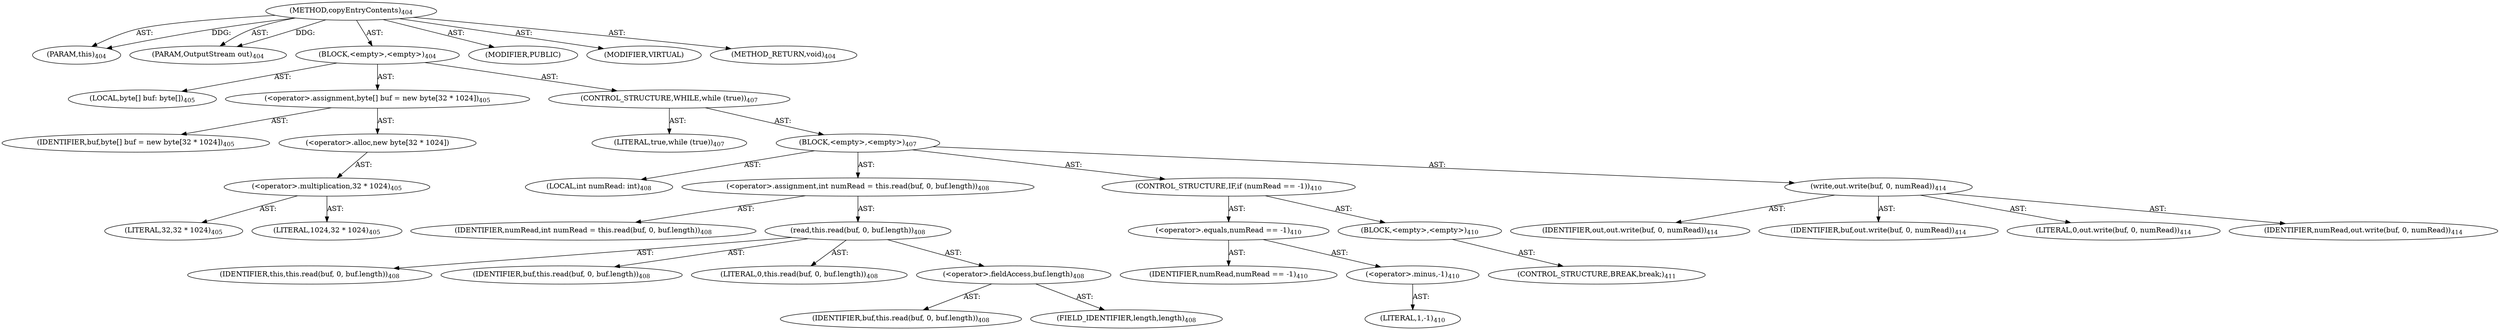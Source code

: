 digraph "copyEntryContents" {  
"111669149711" [label = <(METHOD,copyEntryContents)<SUB>404</SUB>> ]
"115964117001" [label = <(PARAM,this)<SUB>404</SUB>> ]
"115964117021" [label = <(PARAM,OutputStream out)<SUB>404</SUB>> ]
"25769803822" [label = <(BLOCK,&lt;empty&gt;,&lt;empty&gt;)<SUB>404</SUB>> ]
"94489280531" [label = <(LOCAL,byte[] buf: byte[])<SUB>405</SUB>> ]
"30064771321" [label = <(&lt;operator&gt;.assignment,byte[] buf = new byte[32 * 1024])<SUB>405</SUB>> ]
"68719476945" [label = <(IDENTIFIER,buf,byte[] buf = new byte[32 * 1024])<SUB>405</SUB>> ]
"30064771322" [label = <(&lt;operator&gt;.alloc,new byte[32 * 1024])> ]
"30064771323" [label = <(&lt;operator&gt;.multiplication,32 * 1024)<SUB>405</SUB>> ]
"90194313283" [label = <(LITERAL,32,32 * 1024)<SUB>405</SUB>> ]
"90194313284" [label = <(LITERAL,1024,32 * 1024)<SUB>405</SUB>> ]
"47244640286" [label = <(CONTROL_STRUCTURE,WHILE,while (true))<SUB>407</SUB>> ]
"90194313285" [label = <(LITERAL,true,while (true))<SUB>407</SUB>> ]
"25769803823" [label = <(BLOCK,&lt;empty&gt;,&lt;empty&gt;)<SUB>407</SUB>> ]
"94489280532" [label = <(LOCAL,int numRead: int)<SUB>408</SUB>> ]
"30064771324" [label = <(&lt;operator&gt;.assignment,int numRead = this.read(buf, 0, buf.length))<SUB>408</SUB>> ]
"68719476946" [label = <(IDENTIFIER,numRead,int numRead = this.read(buf, 0, buf.length))<SUB>408</SUB>> ]
"30064771325" [label = <(read,this.read(buf, 0, buf.length))<SUB>408</SUB>> ]
"68719476798" [label = <(IDENTIFIER,this,this.read(buf, 0, buf.length))<SUB>408</SUB>> ]
"68719476947" [label = <(IDENTIFIER,buf,this.read(buf, 0, buf.length))<SUB>408</SUB>> ]
"90194313286" [label = <(LITERAL,0,this.read(buf, 0, buf.length))<SUB>408</SUB>> ]
"30064771326" [label = <(&lt;operator&gt;.fieldAccess,buf.length)<SUB>408</SUB>> ]
"68719476948" [label = <(IDENTIFIER,buf,this.read(buf, 0, buf.length))<SUB>408</SUB>> ]
"55834574927" [label = <(FIELD_IDENTIFIER,length,length)<SUB>408</SUB>> ]
"47244640287" [label = <(CONTROL_STRUCTURE,IF,if (numRead == -1))<SUB>410</SUB>> ]
"30064771327" [label = <(&lt;operator&gt;.equals,numRead == -1)<SUB>410</SUB>> ]
"68719476949" [label = <(IDENTIFIER,numRead,numRead == -1)<SUB>410</SUB>> ]
"30064771328" [label = <(&lt;operator&gt;.minus,-1)<SUB>410</SUB>> ]
"90194313287" [label = <(LITERAL,1,-1)<SUB>410</SUB>> ]
"25769803824" [label = <(BLOCK,&lt;empty&gt;,&lt;empty&gt;)<SUB>410</SUB>> ]
"47244640288" [label = <(CONTROL_STRUCTURE,BREAK,break;)<SUB>411</SUB>> ]
"30064771329" [label = <(write,out.write(buf, 0, numRead))<SUB>414</SUB>> ]
"68719476950" [label = <(IDENTIFIER,out,out.write(buf, 0, numRead))<SUB>414</SUB>> ]
"68719476951" [label = <(IDENTIFIER,buf,out.write(buf, 0, numRead))<SUB>414</SUB>> ]
"90194313288" [label = <(LITERAL,0,out.write(buf, 0, numRead))<SUB>414</SUB>> ]
"68719476952" [label = <(IDENTIFIER,numRead,out.write(buf, 0, numRead))<SUB>414</SUB>> ]
"133143986215" [label = <(MODIFIER,PUBLIC)> ]
"133143986216" [label = <(MODIFIER,VIRTUAL)> ]
"128849018895" [label = <(METHOD_RETURN,void)<SUB>404</SUB>> ]
  "111669149711" -> "115964117001"  [ label = "AST: "] 
  "111669149711" -> "115964117021"  [ label = "AST: "] 
  "111669149711" -> "25769803822"  [ label = "AST: "] 
  "111669149711" -> "133143986215"  [ label = "AST: "] 
  "111669149711" -> "133143986216"  [ label = "AST: "] 
  "111669149711" -> "128849018895"  [ label = "AST: "] 
  "25769803822" -> "94489280531"  [ label = "AST: "] 
  "25769803822" -> "30064771321"  [ label = "AST: "] 
  "25769803822" -> "47244640286"  [ label = "AST: "] 
  "30064771321" -> "68719476945"  [ label = "AST: "] 
  "30064771321" -> "30064771322"  [ label = "AST: "] 
  "30064771322" -> "30064771323"  [ label = "AST: "] 
  "30064771323" -> "90194313283"  [ label = "AST: "] 
  "30064771323" -> "90194313284"  [ label = "AST: "] 
  "47244640286" -> "90194313285"  [ label = "AST: "] 
  "47244640286" -> "25769803823"  [ label = "AST: "] 
  "25769803823" -> "94489280532"  [ label = "AST: "] 
  "25769803823" -> "30064771324"  [ label = "AST: "] 
  "25769803823" -> "47244640287"  [ label = "AST: "] 
  "25769803823" -> "30064771329"  [ label = "AST: "] 
  "30064771324" -> "68719476946"  [ label = "AST: "] 
  "30064771324" -> "30064771325"  [ label = "AST: "] 
  "30064771325" -> "68719476798"  [ label = "AST: "] 
  "30064771325" -> "68719476947"  [ label = "AST: "] 
  "30064771325" -> "90194313286"  [ label = "AST: "] 
  "30064771325" -> "30064771326"  [ label = "AST: "] 
  "30064771326" -> "68719476948"  [ label = "AST: "] 
  "30064771326" -> "55834574927"  [ label = "AST: "] 
  "47244640287" -> "30064771327"  [ label = "AST: "] 
  "47244640287" -> "25769803824"  [ label = "AST: "] 
  "30064771327" -> "68719476949"  [ label = "AST: "] 
  "30064771327" -> "30064771328"  [ label = "AST: "] 
  "30064771328" -> "90194313287"  [ label = "AST: "] 
  "25769803824" -> "47244640288"  [ label = "AST: "] 
  "30064771329" -> "68719476950"  [ label = "AST: "] 
  "30064771329" -> "68719476951"  [ label = "AST: "] 
  "30064771329" -> "90194313288"  [ label = "AST: "] 
  "30064771329" -> "68719476952"  [ label = "AST: "] 
  "111669149711" -> "115964117001"  [ label = "DDG: "] 
  "111669149711" -> "115964117021"  [ label = "DDG: "] 
}
